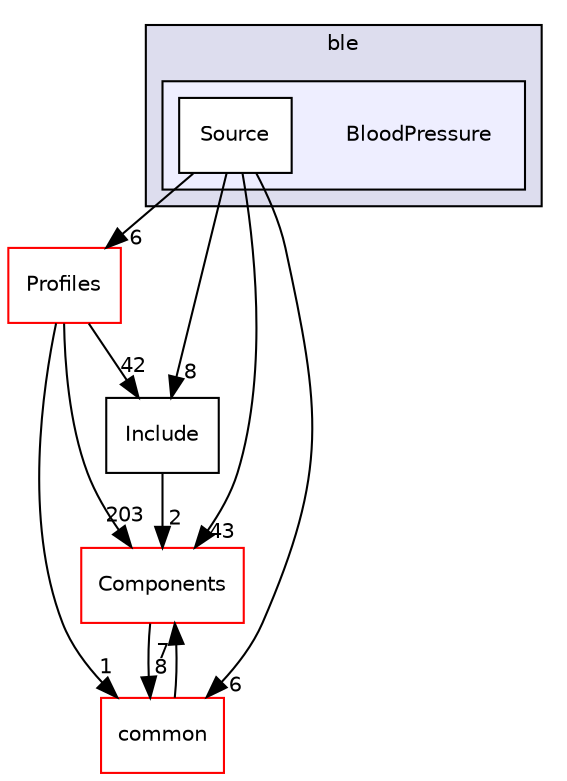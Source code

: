 digraph "C:/Work.git/ble/BLE-CC254x-1.4.0/Projects/ble/BloodPressure" {
  compound=true
  node [ fontsize="10", fontname="Helvetica"];
  edge [ labelfontsize="10", labelfontname="Helvetica"];
  subgraph clusterdir_116175837578d417cf55547b959ccd07 {
    graph [ bgcolor="#ddddee", pencolor="black", label="ble" fontname="Helvetica", fontsize="10", URL="dir_116175837578d417cf55547b959ccd07.html"]
  subgraph clusterdir_4cfefa1e201d59614cd64a8b5917bf52 {
    graph [ bgcolor="#eeeeff", pencolor="black", label="" URL="dir_4cfefa1e201d59614cd64a8b5917bf52.html"];
    dir_4cfefa1e201d59614cd64a8b5917bf52 [shape=plaintext label="BloodPressure"];
    dir_3294a95d5913dfe9bccff5c5e9883d33 [shape=box label="Source" color="black" fillcolor="white" style="filled" URL="dir_3294a95d5913dfe9bccff5c5e9883d33.html"];
  }
  }
  dir_7a2b63247ca617f0e1ef727740be8a23 [shape=box label="Components" fillcolor="white" style="filled" color="red" URL="dir_7a2b63247ca617f0e1ef727740be8a23.html"];
  dir_bbf25acfb389de4a0b62fe1493a77c04 [shape=box label="Profiles" fillcolor="white" style="filled" color="red" URL="dir_bbf25acfb389de4a0b62fe1493a77c04.html"];
  dir_75d9d4b6f44aa532429bfdb05dd9374d [shape=box label="common" fillcolor="white" style="filled" color="red" URL="dir_75d9d4b6f44aa532429bfdb05dd9374d.html"];
  dir_c92cc19f0c851bfd7369f25eb8781a13 [shape=box label="Include" URL="dir_c92cc19f0c851bfd7369f25eb8781a13.html"];
  dir_7a2b63247ca617f0e1ef727740be8a23->dir_75d9d4b6f44aa532429bfdb05dd9374d [headlabel="8", labeldistance=1.5 headhref="dir_000001_000049.html"];
  dir_3294a95d5913dfe9bccff5c5e9883d33->dir_7a2b63247ca617f0e1ef727740be8a23 [headlabel="43", labeldistance=1.5 headhref="dir_000044_000001.html"];
  dir_3294a95d5913dfe9bccff5c5e9883d33->dir_bbf25acfb389de4a0b62fe1493a77c04 [headlabel="6", labeldistance=1.5 headhref="dir_000044_000078.html"];
  dir_3294a95d5913dfe9bccff5c5e9883d33->dir_75d9d4b6f44aa532429bfdb05dd9374d [headlabel="6", labeldistance=1.5 headhref="dir_000044_000049.html"];
  dir_3294a95d5913dfe9bccff5c5e9883d33->dir_c92cc19f0c851bfd7369f25eb8781a13 [headlabel="8", labeldistance=1.5 headhref="dir_000044_000069.html"];
  dir_bbf25acfb389de4a0b62fe1493a77c04->dir_7a2b63247ca617f0e1ef727740be8a23 [headlabel="203", labeldistance=1.5 headhref="dir_000078_000001.html"];
  dir_bbf25acfb389de4a0b62fe1493a77c04->dir_75d9d4b6f44aa532429bfdb05dd9374d [headlabel="1", labeldistance=1.5 headhref="dir_000078_000049.html"];
  dir_bbf25acfb389de4a0b62fe1493a77c04->dir_c92cc19f0c851bfd7369f25eb8781a13 [headlabel="42", labeldistance=1.5 headhref="dir_000078_000069.html"];
  dir_75d9d4b6f44aa532429bfdb05dd9374d->dir_7a2b63247ca617f0e1ef727740be8a23 [headlabel="7", labeldistance=1.5 headhref="dir_000049_000001.html"];
  dir_c92cc19f0c851bfd7369f25eb8781a13->dir_7a2b63247ca617f0e1ef727740be8a23 [headlabel="2", labeldistance=1.5 headhref="dir_000069_000001.html"];
}
